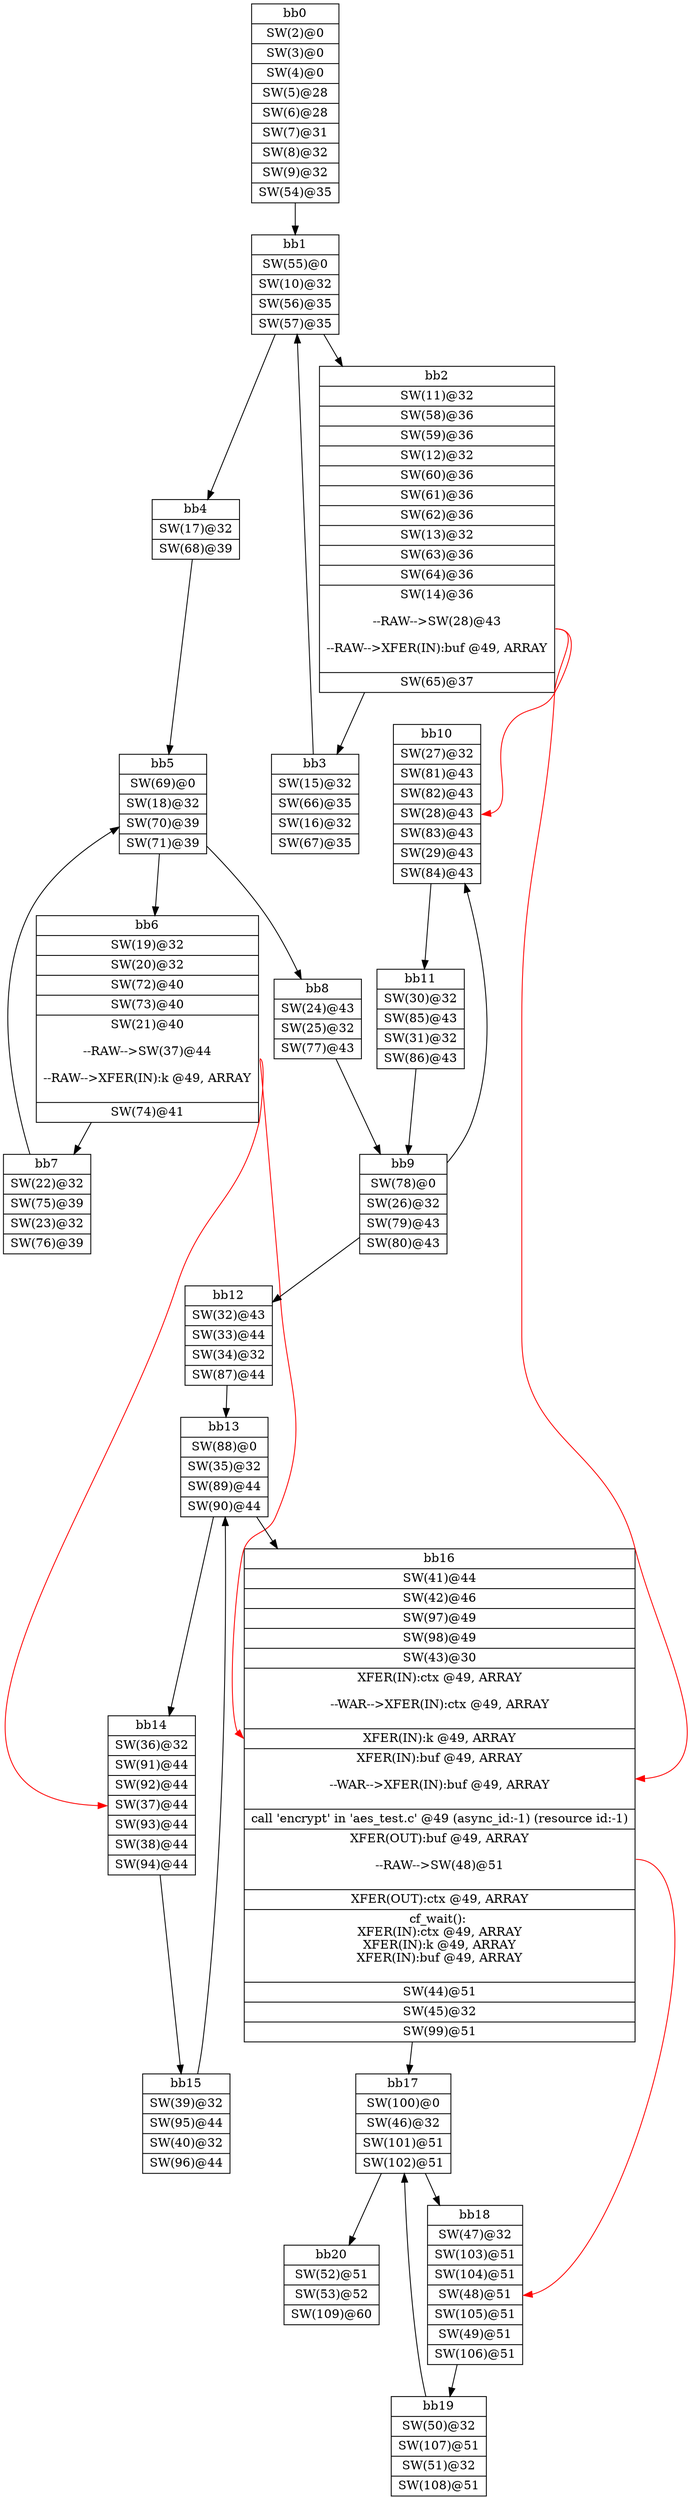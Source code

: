 digraph CDFG {
node [shape=record];
bb0 [shape=record, label = "{bb0|<x0x28aa330>SW(2)@0\n|<x0x28a9850>SW(3)@0\n|<x0x28aa9a0>SW(4)@0\n|<x0x3329010>SW(5)@28\n|<x0x3329270>SW(6)@28\n|<x0x332b4b0>SW(7)@31\n|<x0x3329460>SW(8)@32\n|<x0x33295c0>SW(9)@32\n|<x0x3330380>SW(54)@35\n}"];
bb1 [shape=record, label = "{bb1|<x0x3330660>SW(55)@0\n|<x0x3329720>SW(10)@32\n|<x0x33323e0>SW(56)@35\n|<x0x3332550>SW(57)@35\n}"];
bb2 [shape=record, label = "{bb2|<x0x332a660>SW(11)@32\n|<x0x3332610>SW(58)@36\n|<x0x3332730>SW(59)@36\n|<x0x332a7c0>SW(12)@32\n|<x0x33328f0>SW(60)@36\n|<x0x3332ac0>SW(61)@36\n|<x0x3332c50>SW(62)@36\n|<x0x332a920>SW(13)@32\n|<x0x3332e10>SW(63)@36\n|<x0x3332ed0>SW(64)@36\n|<x0x332aaf0>SW(14)@36\n\n--RAW--\>SW(28)@43\n\n--RAW--\>XFER(IN):buf @49, ARRAY\n\n|<x0x33330c0>SW(65)@37\n}"];
bb3 [shape=record, label = "{bb3|<x0x332ae20>SW(15)@32\n|<x0x3333400>SW(66)@35\n|<x0x332e5c0>SW(16)@32\n|<x0x33335f0>SW(67)@35\n}"];
bb4 [shape=record, label = "{bb4|<x0x332afd0>SW(17)@32\n|<x0x33339e0>SW(68)@39\n}"];
bb5 [shape=record, label = "{bb5|<x0x3333c90>SW(69)@0\n|<x0x332b190>SW(18)@32\n|<x0x3333e30>SW(70)@39\n|<x0x3336680>SW(71)@39\n}"];
bb6 [shape=record, label = "{bb6|<x0x332dbe0>SW(19)@32\n|<x0x332ddb0>SW(20)@32\n|<x0x33369c0>SW(72)@40\n|<x0x3336b50>SW(73)@40\n|<x0x332df80>SW(21)@40\n\n--RAW--\>SW(37)@44\n\n--RAW--\>XFER(IN):k @49, ARRAY\n\n|<x0x3336c70>SW(74)@41\n}"];
bb7 [shape=record, label = "{bb7|<x0x332e280>SW(22)@32\n|<x0x3336fb0>SW(75)@39\n|<x0x332e3a0>SW(23)@32\n|<x0x33371b0>SW(76)@39\n}"];
bb8 [shape=record, label = "{bb8|<x0x332d7e0>SW(24)@43\n|<x0x332b640>SW(25)@32\n|<x0x3333930>SW(77)@43\n}"];
bb9 [shape=record, label = "{bb9|<x0x33379a0>SW(78)@0\n|<x0x332e7d0>SW(26)@32\n|<x0x3337b60>SW(79)@43\n|<x0x33345a0>SW(80)@43\n}"];
bb10 [shape=record, label = "{bb10|<x0x332e9a0>SW(27)@32\n|<x0x3336420>SW(81)@43\n|<x0x3334660>SW(82)@43\n|<x0x332b6e0>SW(28)@43\n|<x0x3334860>SW(83)@43\n|<x0x332b9f0>SW(29)@43\n|<x0x3334a50>SW(84)@43\n}"];
bb11 [shape=record, label = "{bb11|<x0x332ba90>SW(30)@32\n|<x0x3334d60>SW(85)@43\n|<x0x332bb30>SW(31)@32\n|<x0x3334e20>SW(86)@43\n}"];
bb12 [shape=record, label = "{bb12|<x0x332bbd0>SW(32)@43\n|<x0x332be00>SW(33)@44\n|<x0x332bfd0>SW(34)@32\n|<x0x3335150>SW(87)@44\n}"];
bb13 [shape=record, label = "{bb13|<x0x3335430>SW(88)@0\n|<x0x332c0b0>SW(35)@32\n|<x0x333b070>SW(89)@44\n|<x0x333b240>SW(90)@44\n}"];
bb14 [shape=record, label = "{bb14|<x0x332c170>SW(36)@32\n|<x0x3335700>SW(91)@44\n|<x0x3335db0>SW(92)@44\n|<x0x332c230>SW(37)@44\n|<x0x3335820>SW(93)@44\n|<x0x332c2d0>SW(38)@44\n|<x0x33359c0>SW(94)@44\n}"];
bb15 [shape=record, label = "{bb15|<x0x332c4a0>SW(39)@32\n|<x0x333a000>SW(95)@44\n|<x0x332c600>SW(40)@32\n|<x0x333a200>SW(96)@44\n}"];
bb16 [shape=record, label = "{bb16|<x0x332c7d0>SW(41)@44\n|<x0x332c950>SW(42)@46\n|<x0x3337530>SW(97)@49\n|<x0x333ab70>SW(98)@49\n|<x0x332cc60>SW(43)@30\n|<x0x333ba50>XFER(IN):ctx @49, ARRAY\n\n--WAR--\>XFER(IN):ctx @49, ARRAY\n\n|<x0x333d4c0>XFER(IN):k @49, ARRAY\n|<x0x333d5e0>XFER(IN):buf @49, ARRAY\n\n--WAR--\>XFER(IN):buf @49, ARRAY\n\n|<x0x28a9fa0>call 'encrypt' in 'aes_test.c' @49 (async_id:-1) (resource id:-1)\n|<x0x333d700>XFER(OUT):buf @49, ARRAY\n\n--RAW--\>SW(48)@51\n\n|<x0x333bb40>XFER(OUT):ctx @49, ARRAY\n|<x0x333f410>cf_wait(): \nXFER(IN):ctx @49, ARRAY\nXFER(IN):k @49, ARRAY\nXFER(IN):buf @49, ARRAY\n\n|<x0x332d2e0>SW(44)@51\n|<x0x33314b0>SW(45)@32\n|<x0x333adc0>SW(99)@51\n}"];
bb17 [shape=record, label = "{bb17|<x0x3338080>SW(100)@0\n|<x0x33317a0>SW(46)@32\n|<x0x3339d30>SW(101)@51\n|<x0x3339e80>SW(102)@51\n}"];
bb18 [shape=record, label = "{bb18|<x0x3331b00>SW(47)@32\n|<x0x33383b0>SW(103)@51\n|<x0x3338580>SW(104)@51\n|<x0x33318a0>SW(48)@51\n|<x0x3338740>SW(105)@51\n|<x0x3331d70>SW(49)@51\n|<x0x3338900>SW(106)@51\n}"];
bb19 [shape=record, label = "{bb19|<x0x33321a0>SW(50)@32\n|<x0x3338b70>SW(107)@51\n|<x0x3331f60>SW(51)@32\n|<x0x3338d70>SW(108)@51\n}"];
bb20 [shape=record, label = "{bb20|<x0x332ec10>SW(52)@51\n|<x0x332ed50>SW(53)@52\n|<x0x33390f0>SW(109)@60\n}"];
bb0 -> bb1
bb1 -> bb2
bb1 -> bb4
bb2 -> bb3
bb3 -> bb1
bb4 -> bb5
bb5 -> bb6
bb5 -> bb8
bb6 -> bb7
bb7 -> bb5
bb8 -> bb9
bb9 -> bb10
bb9 -> bb12
bb10 -> bb11
bb11 -> bb9
bb12 -> bb13
bb13 -> bb14
bb13 -> bb16
bb14 -> bb15
bb15 -> bb13
bb16 -> bb17
bb17 -> bb18
bb17 -> bb20
bb18 -> bb19
bb19 -> bb17
bb2:x0x332aaf0 -> bb10:x0x332b6e0[color=red]
bb2:x0x332aaf0 -> bb16:x0x333d5e0[color=red]
bb6:x0x332df80 -> bb14:x0x332c230[color=red]
bb6:x0x332df80 -> bb16:x0x333d4c0[color=red]
bb16:x0x333d700 -> bb18:x0x33318a0[color=red]
}
